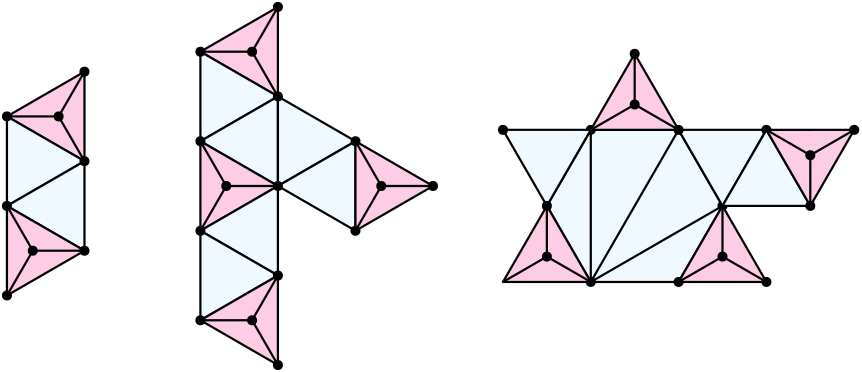 <?xml version="1.0"?>
<!DOCTYPE ipe SYSTEM "ipe.dtd">
<ipe version="70218" creator="Ipe 7.2.26">
<info created="D:20231026044508" modified="D:20231114092737"/>
<ipestyle name="basic">
<symbol name="arrow/arc(spx)">
<path stroke="sym-stroke" fill="sym-stroke" pen="sym-pen">
0 0 m
-1 0.333 l
-1 -0.333 l
h
</path>
</symbol>
<symbol name="arrow/farc(spx)">
<path stroke="sym-stroke" fill="white" pen="sym-pen">
0 0 m
-1 0.333 l
-1 -0.333 l
h
</path>
</symbol>
<symbol name="arrow/ptarc(spx)">
<path stroke="sym-stroke" fill="sym-stroke" pen="sym-pen">
0 0 m
-1 0.333 l
-0.8 0 l
-1 -0.333 l
h
</path>
</symbol>
<symbol name="arrow/fptarc(spx)">
<path stroke="sym-stroke" fill="white" pen="sym-pen">
0 0 m
-1 0.333 l
-0.8 0 l
-1 -0.333 l
h
</path>
</symbol>
<symbol name="mark/circle(sx)" transformations="translations">
<path fill="sym-stroke">
0.6 0 0 0.6 0 0 e
0.4 0 0 0.4 0 0 e
</path>
</symbol>
<symbol name="mark/disk(sx)" transformations="translations">
<path fill="sym-stroke">
0.6 0 0 0.6 0 0 e
</path>
</symbol>
<symbol name="mark/fdisk(sfx)" transformations="translations">
<group>
<path fill="sym-fill">
0.5 0 0 0.5 0 0 e
</path>
<path fill="sym-stroke" fillrule="eofill">
0.6 0 0 0.6 0 0 e
0.4 0 0 0.4 0 0 e
</path>
</group>
</symbol>
<symbol name="mark/box(sx)" transformations="translations">
<path fill="sym-stroke" fillrule="eofill">
-0.6 -0.6 m
0.6 -0.6 l
0.6 0.6 l
-0.6 0.6 l
h
-0.4 -0.4 m
0.4 -0.4 l
0.4 0.4 l
-0.4 0.4 l
h
</path>
</symbol>
<symbol name="mark/square(sx)" transformations="translations">
<path fill="sym-stroke">
-0.6 -0.6 m
0.6 -0.6 l
0.6 0.6 l
-0.6 0.6 l
h
</path>
</symbol>
<symbol name="mark/fsquare(sfx)" transformations="translations">
<group>
<path fill="sym-fill">
-0.5 -0.5 m
0.5 -0.5 l
0.5 0.5 l
-0.5 0.5 l
h
</path>
<path fill="sym-stroke" fillrule="eofill">
-0.6 -0.6 m
0.6 -0.6 l
0.6 0.6 l
-0.6 0.6 l
h
-0.4 -0.4 m
0.4 -0.4 l
0.4 0.4 l
-0.4 0.4 l
h
</path>
</group>
</symbol>
<symbol name="mark/cross(sx)" transformations="translations">
<group>
<path fill="sym-stroke">
-0.43 -0.57 m
0.57 0.43 l
0.43 0.57 l
-0.57 -0.43 l
h
</path>
<path fill="sym-stroke">
-0.43 0.57 m
0.57 -0.43 l
0.43 -0.57 l
-0.57 0.43 l
h
</path>
</group>
</symbol>
<symbol name="arrow/fnormal(spx)">
<path stroke="sym-stroke" fill="white" pen="sym-pen">
0 0 m
-1 0.333 l
-1 -0.333 l
h
</path>
</symbol>
<symbol name="arrow/pointed(spx)">
<path stroke="sym-stroke" fill="sym-stroke" pen="sym-pen">
0 0 m
-1 0.333 l
-0.8 0 l
-1 -0.333 l
h
</path>
</symbol>
<symbol name="arrow/fpointed(spx)">
<path stroke="sym-stroke" fill="white" pen="sym-pen">
0 0 m
-1 0.333 l
-0.8 0 l
-1 -0.333 l
h
</path>
</symbol>
<symbol name="arrow/linear(spx)">
<path stroke="sym-stroke" pen="sym-pen">
-1 0.333 m
0 0 l
-1 -0.333 l
</path>
</symbol>
<symbol name="arrow/fdouble(spx)">
<path stroke="sym-stroke" fill="white" pen="sym-pen">
0 0 m
-1 0.333 l
-1 -0.333 l
h
-1 0 m
-2 0.333 l
-2 -0.333 l
h
</path>
</symbol>
<symbol name="arrow/double(spx)">
<path stroke="sym-stroke" fill="sym-stroke" pen="sym-pen">
0 0 m
-1 0.333 l
-1 -0.333 l
h
-1 0 m
-2 0.333 l
-2 -0.333 l
h
</path>
</symbol>
<symbol name="arrow/mid-normal(spx)">
<path stroke="sym-stroke" fill="sym-stroke" pen="sym-pen">
0.5 0 m
-0.5 0.333 l
-0.5 -0.333 l
h
</path>
</symbol>
<symbol name="arrow/mid-fnormal(spx)">
<path stroke="sym-stroke" fill="white" pen="sym-pen">
0.5 0 m
-0.5 0.333 l
-0.5 -0.333 l
h
</path>
</symbol>
<symbol name="arrow/mid-pointed(spx)">
<path stroke="sym-stroke" fill="sym-stroke" pen="sym-pen">
0.5 0 m
-0.5 0.333 l
-0.3 0 l
-0.5 -0.333 l
h
</path>
</symbol>
<symbol name="arrow/mid-fpointed(spx)">
<path stroke="sym-stroke" fill="white" pen="sym-pen">
0.5 0 m
-0.5 0.333 l
-0.3 0 l
-0.5 -0.333 l
h
</path>
</symbol>
<symbol name="arrow/mid-double(spx)">
<path stroke="sym-stroke" fill="sym-stroke" pen="sym-pen">
1 0 m
0 0.333 l
0 -0.333 l
h
0 0 m
-1 0.333 l
-1 -0.333 l
h
</path>
</symbol>
<symbol name="arrow/mid-fdouble(spx)">
<path stroke="sym-stroke" fill="white" pen="sym-pen">
1 0 m
0 0.333 l
0 -0.333 l
h
0 0 m
-1 0.333 l
-1 -0.333 l
h
</path>
</symbol>
<anglesize name="22.5 deg" value="22.5"/>
<anglesize name="30 deg" value="30"/>
<anglesize name="45 deg" value="45"/>
<anglesize name="60 deg" value="60"/>
<anglesize name="90 deg" value="90"/>
<arrowsize name="large" value="10"/>
<arrowsize name="small" value="5"/>
<arrowsize name="tiny" value="3"/>
<color name="blue" value="0 0 1"/>
<color name="brown" value="0.647 0.165 0.165"/>
<color name="darkblue" value="0 0 0.545"/>
<color name="darkcyan" value="0 0.545 0.545"/>
<color name="darkgray" value="0.663"/>
<color name="darkgreen" value="0 0.392 0"/>
<color name="darkmagenta" value="0.545 0 0.545"/>
<color name="darkorange" value="1 0.549 0"/>
<color name="darkred" value="0.545 0 0"/>
<color name="gold" value="1 0.843 0"/>
<color name="gray" value="0.745"/>
<color name="green" value="0 1 0"/>
<color name="lightblue" value="0.678 0.847 0.902"/>
<color name="lightcyan" value="0.878 1 1"/>
<color name="lightgray" value="0.827"/>
<color name="lightgreen" value="0.565 0.933 0.565"/>
<color name="lightyellow" value="1 1 0.878"/>
<color name="navy" value="0 0 0.502"/>
<color name="orange" value="1 0.647 0"/>
<color name="pink" value="1 0.753 0.796"/>
<color name="purple" value="0.627 0.125 0.941"/>
<color name="red" value="1 0 0"/>
<color name="seagreen" value="0.18 0.545 0.341"/>
<color name="turquoise" value="0.251 0.878 0.816"/>
<color name="violet" value="0.933 0.51 0.933"/>
<color name="yellow" value="1 1 0"/>
<dashstyle name="dash dot dotted" value="[4 2 1 2 1 2] 0"/>
<dashstyle name="dash dotted" value="[4 2 1 2] 0"/>
<dashstyle name="dashed" value="[4] 0"/>
<dashstyle name="dotted" value="[1 3] 0"/>
<gridsize name="10 pts (~3.5 mm)" value="10"/>
<gridsize name="14 pts (~5 mm)" value="14"/>
<gridsize name="16 pts (~6 mm)" value="16"/>
<gridsize name="20 pts (~7 mm)" value="20"/>
<gridsize name="28 pts (~10 mm)" value="28"/>
<gridsize name="32 pts (~12 mm)" value="32"/>
<gridsize name="4 pts" value="4"/>
<gridsize name="56 pts (~20 mm)" value="56"/>
<gridsize name="8 pts (~3 mm)" value="8"/>
<opacity name="10%" value="0.1"/>
<opacity name="30%" value="0.3"/>
<opacity name="50%" value="0.5"/>
<opacity name="75%" value="0.75"/>
<pen name="fat" value="1.2"/>
<pen name="heavier" value="0.8"/>
<pen name="ultrafat" value="2"/>
<symbolsize name="large" value="5"/>
<symbolsize name="small" value="2"/>
<symbolsize name="tiny" value="1.1"/>
<textsize name="Huge" value="\Huge"/>
<textsize name="LARGE" value="\LARGE"/>
<textsize name="Large" value="\Large"/>
<textsize name="footnote" value="\footnotesize"/>
<textsize name="huge" value="\huge"/>
<textsize name="large" value="\large"/>
<textsize name="script" value="\scriptsize"/>
<textsize name="small" value="\small"/>
<textsize name="tiny" value="\tiny"/>
<textstyle name="center" begin="\begin{center}" end="\end{center}"/>
<textstyle name="item" begin="\begin{itemize}\item{}" end="\end{itemize}"/>
<textstyle name="itemize" begin="\begin{itemize}" end="\end{itemize}"/>
<tiling name="falling" angle="-60" step="4" width="1"/>
<tiling name="rising" angle="30" step="4" width="1"/>
</ipestyle>
<ipestyle name="brew">
<color name="aliceblue" value="0.941 0.973 1"/>
<color name="brew1" value="0.552 0.827 0.78"/>
<color name="brew2" value="1 1 0.701"/>
<color name="brew3" value="0.745 0.729 0.854"/>
<color name="brew4" value="0.984 0.501 0.447"/>
<color name="brew5" value="0.501 0.694 0.827"/>
<color name="brew6" value="0.992 0.705 0.384"/>
<color name="brew7" value="0.701 0.87 0.411"/>
<color name="brew8" value="0.988 0.803 0.898"/>
</ipestyle>
<page>
<layer name="basic_critical"/>
<layer name="critical"/>
<layer name="alpha"/>
<view layers="basic_critical" active="basic_critical"/>
<view layers="basic_critical" active="basic_critical"/>
<path layer="critical" matrix="-0.5 -0.866025 0.866025 -0.5 -118.103 1184.98" stroke="black" fill="brew2" pen="heavier">
154.38 687.323 m
152.705 719.552
179.778 701.983 c
</path>
<path layer="alpha" matrix="1 0 0 1 -24.8026 3.98965" stroke="black" fill="brew7" pen="heavier">
242.007 721.802 m
267.317 727.711 l
294.656 745.747 l
h
</path>
<path matrix="1 0 0 1 -24.8026 3.98965" stroke="black" fill="brew7" pen="heavier">
242.007 721.802 m
241.915 680.822 l
249.547 696.94 l
h
</path>
<path matrix="1 0 0 1 -24.8026 3.98965" stroke="black" fill="brew7" pen="heavier">
241.915 680.822 m
247.598 632.013 l
249.543 664.707 l
h
</path>
<path matrix="1 0 0 1 -24.8026 3.98965" stroke="black" fill="brew7" pen="heavier">
274.941 650.056 m
247.598 632.013 l
300.244 655.957 l
h
</path>
<path matrix="-1 0 0 -1 517.448 1381.75" stroke="black" fill="brew7" pen="heavier">
292.711 680.826 m
274.937 650.049 l
300.244 655.957 l
h
</path>
<path matrix="-1 0 0 -1 517.451 1381.75" stroke="black" fill="brew7" pen="heavier">
267.317 727.711 m
294.656 745.747 l
292.711 713.053 l
h
</path>
<path matrix="1 0 0 1 -24.8026 3.98965" stroke="black" fill="brew7" pen="heavier">
294.656 745.747 m
292.711 713.053 l
300.339 696.94 l
h
</path>
<path matrix="1 0 0 1 -24.8026 3.98965" stroke="black" fill="brew7" pen="heavier">
267.317 727.711 m
294.656 745.747 l
292.711 713.053 l
h
</path>
<path matrix="1 0 0 1 -24.8026 3.98965" stroke="black" fill="brew7" pen="heavier">
292.711 680.826 m
274.937 650.049 l
300.244 655.957 l
h
</path>
<path matrix="1 0 0 1 -24.8026 3.98965" stroke="black" fill="brew7" pen="heavier">
300.339 696.94 m
292.711 680.826 l
300.244 655.957 l
h
</path>
<path matrix="-1 0 0 -1 560.619 1397.87" stroke="black" fill="brew7" pen="heavier">
292.711 713.054 m
285.083 696.94 l
292.711 680.826 l
h
</path>
<path layer="critical" matrix="-1 0 0 1 516.271 53.975" stroke="black" fill="brew2" pen="heavier">
154.38 687.323 m
152.705 719.552
179.778 701.983 c
</path>
<path matrix="-1 0 0 -1 516.27 1331.94" stroke="black" fill="brew2" pen="heavier">
154.38 687.323 m
152.705 719.552
179.778 701.983 c
</path>
<path matrix="-1 0 0 1 422.288 29.7199" stroke="black" fill="brew2" pen="heavier">
154.38 687.323 m
152.705 719.552
179.778 701.983 c
</path>
<path matrix="-1 -0.0000002 0.0000002 -1 606.485 1382.23" stroke="black" fill="brew2" pen="heavier">
338.577 697.414 m
332.243 721.587
356.347 728.184 c
</path>
<path matrix="1 0 0 1 -24.8026 3.98965" stroke="black" fill="brew2" pen="heavier">
292.711 713.054 m
285.083 696.94 l
292.711 680.826 l
h
</path>
<path matrix="-0.5 0.866025 -0.866025 -0.5 922.563 864.004" stroke="black" fill="brew2" pen="heavier">
154.38 687.323 m
152.705 719.552
179.778 701.983 c
</path>
<path matrix="-0.5 0.866025 -0.866025 -0.5 922.563 864.004" stroke="black" fill="brew2" pen="heavier">
162.008 703.437 m
154.38 687.323 l
162.008 671.209 l
h
</path>
<path matrix="1 0 0 1 -113.832 3.51629" stroke="black" fill="brew2" pen="heavier">
338.577 697.414 m
332.243 721.587
356.347 728.184 c
</path>
<path matrix="1 0 0 1 70.3649 13.6071" stroke="black" fill="brew2" pen="heavier">
162.008 703.437 m
154.38 687.323 l
162.008 671.209 l
h
</path>
<path matrix="0.5 -0.866025 -0.866025 -0.5 760.56 1209.07" stroke="black" fill="brew2" pen="heavier">
162.008 703.437 m
154.38 687.323 l
162.008 671.209 l
h
</path>
<path matrix="1 0 0 1 70.3595 13.6083" stroke="black" fill="brew2" pen="heavier">
162.008 703.437 m
154.38 687.323 l
162.008 671.209 l
h
</path>
<path matrix="1 0 0 1 70.3609 -18.622" stroke="black" fill="brew2" pen="heavier">
162.008 703.437 m
154.38 687.323 l
162.008 671.209 l
h
</path>
<path matrix="-1 0 0 1 422.288 -2.5075" stroke="black" fill="brew2" pen="heavier">
162.008 703.437 m
154.38 687.323 l
162.008 671.209 l
h
</path>
<path matrix="1 0 0 1 -19.8543 27.7743" stroke="black" fill="brew2" pen="heavier">
338.577 697.414 m
332.243 721.587
356.347 728.184 c
</path>
<path matrix="0.5 0.866025 -0.866025 0.5 771.184 -11.9674" stroke="black" fill="brew2" pen="heavier">
338.577 697.414 m
332.243 721.587
356.347 728.184 c
</path>
<path matrix="1 0 0 1 -145.312 26.9968" stroke="black" fill="brew2" pen="heavier">
499.579 665.963 m
507.202 649.848 l
509.715 651.299 l
h
</path>
<path matrix="1 0 0 1 -145.312 26.9968" stroke="black" fill="brew2" pen="heavier">
499.57 633.735 m
507.202 649.848 l
507.202 617.619 l
h
</path>
<path matrix="1 0 0 1 -145.312 26.9968" stroke="black" fill="brew2" pen="heavier">
464.035 665.962 m
464.031 633.734 l
471.665 649.848 l
h
</path>
<path matrix="1 0 0 1 164.339 -26.5917" stroke="black" fill="brew2" pen="heavier">
162.008 703.437 m
154.38 687.323 l
162.008 671.209 l
h
</path>
<path matrix="0.5 0.866025 0.866025 -0.5 -335.935 839.92" stroke="black" fill="brew2" pen="heavier">
162.008 703.437 m
154.38 687.323 l
162.008 671.209 l
h
</path>
<path matrix="-1 0 0 1 516.27 -42.7069" stroke="black" fill="brew2" pen="heavier">
162.008 703.437 m
154.38 687.323 l
162.008 671.209 l
h
</path>
<path matrix="-1 0 0 1 516.27 -10.4786" stroke="black" fill="brew2" pen="heavier">
162.008 703.437 m
154.38 687.323 l
162.008 671.209 l
h
</path>
<path layer="basic_critical" matrix="0.75 1.29904 -1.29904 0.75 1014.19 -23.0022" stroke="black" fill="brew8" pen="heavier">
185.267 687.323 m
166.66 698.066 l
166.66 676.58 l
h
</path>
<use matrix="0.75 1.29904 -1.29904 0.75 1014.19 -23.0022" name="mark/disk(sx)" pos="172.862 687.323" size="normal" stroke="black"/>
<path matrix="0.75 1.29904 -1.29904 0.75 1014.19 -23.0022" stroke="black" pen="heavier">
166.66 698.066 m
172.862 687.323 l
h
</path>
<path matrix="0.75 1.29904 -1.29904 0.75 1014.19 -23.0022" stroke="black" pen="heavier">
172.862 687.323 m
185.267 687.323 l
h
</path>
<path matrix="0.75 1.29904 -1.29904 0.75 1014.19 -23.0022" stroke="black" pen="heavier">
172.862 687.323 m
166.66 676.58 l
h
</path>
<path matrix="1.5 0 0 1.5 -17.6207 -330.054" stroke="black" fill="aliceblue" pen="heavier">
185.267 687.323 m
166.66 698.066 l
166.66 676.58 l
h
</path>
<path matrix="0.75 1.29904 -1.29904 0.75 1014.19 -55.2299" stroke="black" fill="aliceblue" pen="heavier">
185.267 687.323 m
166.66 698.066 l
166.66 676.58 l
h
</path>
<path matrix="1.5 0 0 1.5 -17.6205 -362.283" stroke="black" fill="brew8" pen="heavier">
185.267 687.323 m
166.66 698.066 l
166.66 676.58 l
h
</path>
<use matrix="1.5 0 0 1.5 -17.6205 -362.283" name="mark/disk(sx)" pos="172.862 687.323" size="normal" stroke="black"/>
<path matrix="1.5 0 0 1.5 -17.6205 -362.283" stroke="black" pen="heavier">
166.66 698.066 m
172.862 687.323 l
h
</path>
<path matrix="1.5 0 0 1.5 -17.6205 -362.283" stroke="black" pen="heavier">
172.862 687.323 m
185.267 687.323 l
h
</path>
<path matrix="1.5 0 0 1.5 -17.6205 -362.283" stroke="black" pen="heavier">
172.862 687.323 m
166.66 676.58 l
h
</path>
<path matrix="0.75 1.29904 -1.29904 0.75 1083.83 0.296497" stroke="black" fill="brew8" pen="heavier">
185.267 687.323 m
166.66 698.066 l
166.66 676.58 l
h
</path>
<use matrix="0.75 1.29904 -1.29904 0.75 1083.83 0.296497" name="mark/disk(sx)" pos="172.862 687.323" size="normal" stroke="black"/>
<path matrix="0.75 1.29904 -1.29904 0.75 1083.83 0.296497" stroke="black" pen="heavier">
166.66 698.066 m
172.862 687.323 l
h
</path>
<path matrix="0.75 1.29904 -1.29904 0.75 1083.83 0.296497" stroke="black" pen="heavier">
172.862 687.323 m
185.267 687.323 l
h
</path>
<path matrix="0.75 1.29904 -1.29904 0.75 1083.83 0.296497" stroke="black" pen="heavier">
172.862 687.323 m
166.66 676.58 l
h
</path>
<path matrix="1.5 0 0 1.5 52.0218 -306.755" stroke="black" fill="aliceblue" pen="heavier">
185.267 687.323 m
166.66 698.066 l
166.66 676.58 l
h
</path>
<path matrix="0.75 1.29904 -1.29904 0.75 1083.83 -31.9312" stroke="black" fill="aliceblue" pen="heavier">
185.267 687.323 m
166.66 698.066 l
166.66 676.58 l
h
</path>
<path matrix="1.5 0 0 1.5 52.0218 -338.984" stroke="black" fill="brew8" pen="heavier">
185.267 687.323 m
166.66 698.066 l
166.66 676.58 l
h
</path>
<use matrix="1.5 0 0 1.5 52.0218 -338.984" name="mark/disk(sx)" pos="172.862 687.323" size="normal" stroke="black"/>
<path matrix="1.5 0 0 1.5 52.0218 -338.984" stroke="black" pen="heavier">
166.66 698.066 m
172.862 687.323 l
h
</path>
<path matrix="1.5 0 0 1.5 52.0218 -338.984" stroke="black" pen="heavier">
172.862 687.323 m
185.267 687.323 l
h
</path>
<path matrix="1.5 0 0 1.5 52.0218 -338.984" stroke="black" pen="heavier">
172.862 687.323 m
166.66 676.58 l
h
</path>
<path matrix="1.5 0 0 1.5 79.9318 -322.869" stroke="black" fill="aliceblue" pen="heavier">
185.267 687.323 m
166.66 698.066 l
166.66 676.58 l
h
</path>
<path matrix="0.75 1.29904 -1.29904 0.75 1111.75 -48.0471" stroke="black" fill="aliceblue" pen="heavier">
185.267 687.323 m
166.66 698.066 l
166.66 676.58 l
h
</path>
<path matrix="1.5 0 0 1.5 107.843 -338.984" stroke="black" fill="brew8" pen="heavier">
185.267 687.323 m
166.66 698.066 l
166.66 676.58 l
h
</path>
<use matrix="1.5 0 0 1.5 107.843 -338.984" name="mark/disk(sx)" pos="172.862 687.323" size="normal" stroke="black"/>
<path matrix="1.5 0 0 1.5 107.843 -338.984" stroke="black" pen="heavier">
166.66 698.066 m
172.862 687.323 l
h
</path>
<path matrix="1.5 0 0 1.5 107.843 -338.984" stroke="black" pen="heavier">
172.862 687.323 m
185.267 687.323 l
h
</path>
<path matrix="1.5 0 0 1.5 107.843 -338.984" stroke="black" pen="heavier">
172.862 687.323 m
166.66 676.58 l
h
</path>
<path matrix="-1.5 0 0 1.5 579.907 -355.097" stroke="black" fill="aliceblue" pen="heavier">
185.267 687.323 m
166.66 698.066 l
166.66 676.58 l
h
</path>
<path matrix="-0.75 1.29904 1.29904 0.75 -451.897 -80.2732" stroke="black" fill="aliceblue" pen="heavier">
185.267 687.323 m
166.66 698.066 l
166.66 676.58 l
h
</path>
<path matrix="-1.5 0 0 1.5 579.907 -387.326" stroke="black" fill="brew8" pen="heavier">
185.267 687.323 m
166.66 698.066 l
166.66 676.58 l
h
</path>
<use matrix="-1.5 0 0 1.5 579.907 -387.326" name="mark/disk(sx)" pos="172.862 687.323" size="normal" stroke="black"/>
<path matrix="-1.5 0 0 1.5 579.907 -387.326" stroke="black" pen="heavier">
166.66 698.066 m
172.862 687.323 l
h
</path>
<path matrix="-1.5 0 0 1.5 579.907 -387.326" stroke="black" pen="heavier">
172.862 687.323 m
185.267 687.323 l
h
</path>
<path matrix="-1.5 0 0 1.5 579.907 -387.326" stroke="black" pen="heavier">
172.862 687.323 m
166.66 676.58 l
h
</path>
<use matrix="1 0 0 1 -24.8026 3.98965" name="mark/disk(sx)" pos="257.172 648.598" size="normal" stroke="black"/>
<use matrix="1 0 0 1 -24.8026 3.98965" name="mark/disk(sx)" pos="285.082 664.713" size="normal" stroke="black"/>
<use matrix="1 0 0 1 -24.8026 3.98965" name="mark/disk(sx)" pos="257.171 680.828" size="normal" stroke="black"/>
<use matrix="1 0 0 1 -24.8026 3.98965" name="mark/disk(sx)" pos="285.083 696.941" size="normal" stroke="black"/>
<use matrix="1 0 0 1 -24.8026 3.98965" name="mark/disk(sx)" pos="257.172 713.056" size="normal" stroke="black"/>
<use matrix="1 0 0 1 -24.8026 3.98965" name="mark/disk(sx)" pos="285.082 729.17" size="normal" stroke="black"/>
<use matrix="1 0 0 1 -169.653 26.0375" name="mark/disk(sx)" pos="471.665 714.306" size="normal" stroke="black"/>
<use matrix="1 0 0 1 -169.653 26.0375" name="mark/disk(sx)" pos="499.57 730.42" size="normal" stroke="black"/>
<use matrix="1 0 0 1 -169.653 26.0375" name="mark/disk(sx)" pos="499.575 698.192" size="normal" stroke="black"/>
<use matrix="1 0 0 1 -169.653 26.0375" name="mark/disk(sx)" pos="527.486 682.078" size="normal" stroke="black"/>
<use matrix="1 0 0 1 -169.653 26.0375" name="mark/disk(sx)" pos="555.397 665.963" size="normal" stroke="black"/>
<use matrix="1 0 0 1 -169.653 26.0375" name="mark/disk(sx)" pos="527.49 649.848" size="normal" stroke="black"/>
<use matrix="1 0 0 1 -169.653 26.0375" name="mark/disk(sx)" pos="499.579 665.963" size="normal" stroke="black"/>
<use matrix="1 0 0 1 -169.653 26.0375" name="mark/disk(sx)" pos="471.665 682.077" size="normal" stroke="black"/>
<use matrix="1 0 0 1 -169.653 26.0375" name="mark/disk(sx)" pos="471.665 649.848" size="normal" stroke="black"/>
<use matrix="1 0 0 1 -169.653 26.0375" name="mark/disk(sx)" pos="471.659 617.621" size="normal" stroke="black"/>
<use matrix="1 0 0 1 -169.653 26.0375" name="mark/disk(sx)" pos="499.57 633.735" size="normal" stroke="black"/>
<use matrix="1 0 0 1 -169.653 26.0375" name="mark/disk(sx)" pos="499.57 601.506" size="normal" stroke="black"/>
<path layer="critical" matrix="1 0 0 1 -19.8543 27.7743" stroke="black" fill="brew2" pen="heavier">
391.886 695.959 m
402.027 681.3 l
419.8 679.844 l
h
</path>
<path matrix="1 0 0 1 -19.8543 27.7743" stroke="black" fill="brew2" pen="heavier">
381.745 713.524 m
374.112 697.415 l
391.886 695.959 l
h
</path>
<path matrix="1 0 0 1 -19.8543 27.7743" stroke="black" fill="brew2" pen="heavier">
338.58 665.188 m
346.205 681.299 l
338.577 697.414 l
h
</path>
<path matrix="-0.5 -0.866025 0.866025 -0.5 -146.017 1201.1" stroke="black" fill="brew2" pen="heavier">
162.008 703.437 m
154.38 687.323 l
162.008 671.209 l
h
</path>
<path matrix="-0.5 -0.866025 0.866025 -0.5 -118.107 1184.98" stroke="black" fill="brew2" pen="heavier">
162.008 703.437 m
154.38 687.323 l
162.008 671.209 l
h
</path>
<path matrix="1 0 0 1 164.343 37.8651" stroke="black" fill="brew2" pen="heavier">
162.008 703.437 m
154.38 687.323 l
162.008 671.209 l
h
</path>
<path matrix="1 0 0 1 164.343 5.63608" stroke="black" fill="brew2" pen="heavier">
162.008 703.437 m
154.38 687.323 l
162.008 671.209 l
h
</path>
<path matrix="-1 0 0 1 516.271 53.9751" stroke="black" fill="brew2" pen="heavier">
162.008 703.437 m
154.38 687.323 l
162.008 671.209 l
h
</path>
<path matrix="0.5 0.866025 0.866025 -0.5 -308.025 888.26" stroke="black" fill="brew2" pen="heavier">
162.008 703.437 m
154.38 687.323 l
162.008 671.209 l
h
</path>
<path matrix="-0.5 0.866025 -0.866025 -0.5 1072.38 888.261" stroke="black" fill="brew2" pen="heavier">
162.008 703.437 m
154.38 687.323 l
162.008 671.209 l
h
</path>
<path matrix="0.5 -0.866025 -0.866025 -0.5 854.538 1233.33" stroke="black" fill="brew2" pen="heavier">
162.008 703.437 m
154.38 687.323 l
162.008 671.209 l
h
</path>
<use matrix="1 0 0 1 -19.8543 27.7743" name="mark/disk(sx)" pos="384.258 650.522" size="normal" stroke="black"/>
<use matrix="1 0 0 1 -19.8543 27.7743" name="mark/disk(sx)" pos="419.797 650.519" size="normal" stroke="black"/>
<use matrix="1 0 0 1 -19.8543 27.7743" name="mark/disk(sx)" pos="419.8 679.844" size="normal" stroke="black"/>
<use matrix="1 0 0 1 -19.8543 27.7743" name="mark/disk(sx)" pos="391.886 695.959" size="normal" stroke="black"/>
<use matrix="1 0 0 1 -19.8543 27.7743" name="mark/disk(sx)" pos="381.745 713.524" size="normal" stroke="black"/>
<use matrix="1 0 0 1 -19.8543 27.7743" name="mark/disk(sx)" pos="356.343 728.192" size="normal" stroke="black"/>
<use matrix="1 0 0 1 -19.8543 27.7743" name="mark/disk(sx)" pos="338.577 697.414" size="normal" stroke="black"/>
<use matrix="1 0 0 1 -19.8543 27.7743" name="mark/disk(sx)" pos="338.577 665.185" size="normal" stroke="black"/>
<use matrix="1 0 0 1 -145.312 26.9968" name="mark/disk(sx)" pos="464.031 633.734" size="normal" stroke="black"/>
<use matrix="1 0 0 1 -145.312 26.9968" name="mark/disk(sx)" pos="481.806 602.959" size="normal" stroke="black"/>
<use matrix="1 0 0 1 -145.312 26.9968" name="mark/disk(sx)" pos="507.202 617.619" size="normal" stroke="black"/>
<use matrix="1 0 0 1 -145.312 26.9968" name="mark/disk(sx)" pos="507.202 649.848" size="normal" stroke="black"/>
<path matrix="-1 0 0 1 422.288 29.7202" stroke="black" fill="brew2" pen="heavier">
162.008 703.437 m
154.38 687.323 l
162.008 671.209 l
h
</path>
<use matrix="1 0 0 1 -24.8026 3.98965" name="mark/disk(sx)" pos="249.547 696.94" size="normal" stroke="black"/>
<use matrix="1 0 0 1 -24.8026 3.98965" name="mark/disk(sx)" pos="267.314 727.718" size="normal" stroke="black"/>
<path matrix="1 0 0 1 -113.836 3.516" stroke="black" fill="brew2" pen="heavier">
338.58 665.188 m
346.205 681.299 l
338.577 697.414 l
h
</path>
<use matrix="1 0 0 1 -24.8026 3.98965" name="mark/disk(sx)" pos="292.711 680.826" size="normal" stroke="black"/>
<use matrix="1 0 0 1 -24.8026 3.98965" name="mark/disk(sx)" pos="292.711 713.053" size="normal" stroke="black"/>
<use matrix="1 0 0 1 -24.8026 3.98965" name="mark/disk(sx)" pos="274.941 650.056" size="normal" stroke="black"/>
<use matrix="1 0 0 1 -24.8026 3.98965" name="mark/disk(sx)" pos="249.543 664.711" size="normal" stroke="black"/>
<use layer="alpha" matrix="1 0 0 1 -24.8026 3.98965" name="mark/disk(sx)" pos="300.339 696.94" size="normal" stroke="black"/>
<use matrix="1 0 0 1 -24.8026 3.98965" name="mark/disk(sx)" pos="300.244 655.957" size="normal" stroke="black"/>
<use matrix="1 0 0 1 -24.8026 3.98965" name="mark/disk(sx)" pos="294.656 745.747" size="normal" stroke="black"/>
<path matrix="-1 0 0 -1 563.317 1366.11" stroke="black" fill="brew7" pen="heavier">
338.58 665.188 m
346.205 681.299 l
338.577 697.414 l
h
</path>
<use matrix="1 0 0 1 -24.8026 3.98965" name="mark/disk(sx)" pos="241.915 680.822" size="normal" stroke="black"/>
<use matrix="1 0 0 1 -24.8026 3.98965" name="mark/disk(sx)" pos="247.598 632.013" size="normal" stroke="black"/>
<use matrix="1 0 0 1 -24.8026 3.98965" name="mark/disk(sx)" pos="242.007 721.802" size="normal" stroke="black"/>
<path layer="basic_critical" matrix="1.1025 0 0 1.1025 105.555 49.7938" stroke="black" fill="aliceblue" pen="heavier">
348.672 576 m
334.336 600.831 l
305.664 600.831 l
291.328 576 l
305.664 551.169 l
334.336 551.169 l
h
</path>
<use matrix="1.1025 0 0 1.1025 105.555 49.7938" name="mark/disk(sx)" pos="305.664 600.831" size="normal" stroke="black"/>
<use matrix="1.1025 0 0 1.1025 105.555 49.7938" name="mark/disk(sx)" pos="348.672 576" size="normal" stroke="black"/>
<use matrix="1.1025 0 0 1.1025 105.555 49.7938" name="mark/disk(sx)" pos="334.336 551.169" size="normal" stroke="black"/>
<use matrix="1.1025 0 0 1.1025 105.555 49.7938" name="mark/disk(sx)" pos="305.664 551.169" size="normal" stroke="black"/>
<path matrix="1.1025 0 0 1.1025 137.166 104.546" stroke="black" fill="aliceblue" pen="heavier">
305.664 551.169 m
320 526.338 l
334.336 551.169 l
h
</path>
<path matrix="1.1025 0 0 1.1025 73.9438 104.546" stroke="black" fill="aliceblue" pen="heavier">
305.664 551.169 m
320 526.338 l
334.336 551.169 l
h
</path>
<path matrix="0.55125 0.954793 -0.954793 0.55125 800.304 116.532" stroke="black" fill="brew8" pen="heavier">
305.664 551.169 m
320 526.338 l
334.336 551.169 l
h
</path>
<path matrix="0.55125 0.954793 -0.954793 0.55125 831.915 61.7799" stroke="black" fill="brew8" pen="heavier">
305.664 551.169 m
320 526.338 l
334.336 551.169 l
h
</path>
<path matrix="1.1025 0 0 1.1025 105.555 49.7938" stroke="black" pen="heavier">
305.664 600.831 m
305.664 551.169 l
</path>
<path matrix="1.1025 0 0 1.1025 105.555 49.7938" stroke="black" pen="heavier">
334.336 600.831 m
305.664 551.169 l
</path>
<path matrix="1.1025 0 0 1.1025 105.555 49.7938" stroke="black" pen="heavier">
348.672 576 m
305.664 551.169 l
</path>
<use matrix="1.1025 0 0 1.1025 105.555 49.7938" name="mark/disk(sx)" pos="320 625.662" size="normal" stroke="black"/>
<use matrix="1.1025 0 0 1.1025 105.555 49.7938" name="mark/disk(sx)" pos="363.008 600.831" size="normal" stroke="black"/>
<use matrix="1.1025 0 0 1.1025 105.555 49.7938" name="mark/disk(sx)" pos="363.008 551.169" size="normal" stroke="black"/>
<use matrix="1.1025 0 0 1.1025 105.555 49.7938" name="mark/disk(sx)" pos="276.992 600.831" size="normal" stroke="black"/>
<path matrix="1.1025 0 0 1.1025 105.555 49.7938" stroke="black" pen="heavier">
320 625.662 m
320 609.108 l
</path>
<path matrix="1.1025 0 0 1.1025 105.555 49.7938" stroke="black" pen="heavier">
320 609.108 m
305.664 600.831 l
</path>
<path matrix="1.1025 0 0 1.1025 105.555 49.7938" stroke="black" pen="heavier">
320 609.108 m
334.336 600.831 l
</path>
<use matrix="1.1025 0 0 1.1025 137.166 -4.95905" name="mark/disk(sx)" pos="320 609.108" size="normal" stroke="black"/>
<path matrix="1.1025 0 0 1.1025 137.166 -4.95905" stroke="black" pen="heavier">
320 625.662 m
320 609.108 l
</path>
<path matrix="1.1025 0 0 1.1025 137.166 -4.95905" stroke="black" pen="heavier">
320 609.108 m
305.664 600.831 l
</path>
<path matrix="1.1025 0 0 1.1025 137.166 -4.95905" stroke="black" pen="heavier">
320 609.108 m
334.336 600.831 l
</path>
<path matrix="0.55125 0.954793 -0.954793 0.55125 847.72 89.156" stroke="black" fill="aliceblue" pen="heavier">
305.664 551.169 m
320 526.338 l
334.336 551.169 l
h
</path>
<path matrix="-0.55125 0.954793 -0.954793 -0.55125 1216.33 696.819" stroke="black" fill="brew8" pen="heavier">
305.664 551.169 m
320 526.338 l
334.336 551.169 l
h
</path>
<path matrix="0.55125 0.954793 -0.954793 0.55125 926.749 61.7795" stroke="black" pen="heavier">
320 625.662 m
320 609.108 l
</path>
<path matrix="0.55125 0.954793 -0.954793 0.55125 926.749 61.7795" stroke="black" pen="heavier">
320 609.108 m
305.664 600.831 l
</path>
<path matrix="0.55125 0.954793 -0.954793 0.55125 926.749 61.7795" stroke="black" pen="heavier">
320 609.108 m
334.336 600.831 l
</path>
<use matrix="1.1025 0 0 1.1025 105.555 49.7938" name="mark/disk(sx)" pos="377.344 592.554" size="normal" stroke="black"/>
<use matrix="1.1025 0 0 1.1025 105.555 49.7938" name="mark/disk(sx)" pos="377.344 576" size="normal" stroke="black"/>
<use matrix="1.1025 0 0 1.1025 105.555 49.7938" name="mark/disk(sx)" pos="391.68 600.83" size="normal" stroke="black"/>
<path matrix="0.55125 0.954793 -0.954793 0.55125 768.693 61.7801" stroke="black" fill="brew8" pen="heavier">
305.664 551.169 m
320 526.338 l
334.336 551.169 l
h
</path>
<use matrix="1.1025 0 0 1.1025 73.9439 -4.95827" name="mark/disk(sx)" pos="320 609.108" size="normal" stroke="black"/>
<path matrix="1.1025 0 0 1.1025 73.9439 -4.95827" stroke="black" pen="heavier">
320 625.662 m
320 609.108 l
</path>
<path matrix="1.1025 0 0 1.1025 73.9439 -4.95827" stroke="black" pen="heavier">
320 609.108 m
305.664 600.831 l
</path>
<path matrix="1.1025 0 0 1.1025 73.9439 -4.95827" stroke="black" pen="heavier">
320 609.108 m
334.336 600.831 l
</path>
<use matrix="1.1025 0 0 1.1025 -65.8889 -68.7696" name="mark/disk(sx)" pos="475.505 716.648" size="normal" stroke="black"/>
<use matrix="1.1025 0 0 1.1025 105.555 49.7938" name="mark/disk(sx)" pos="334.336 600.831" size="normal" stroke="black"/>
<use matrix="1.1025 0 0 1.1025 105.555 49.7938" name="mark/disk(sx)" pos="291.328 576" size="normal" stroke="black"/>
</page>
</ipe>
